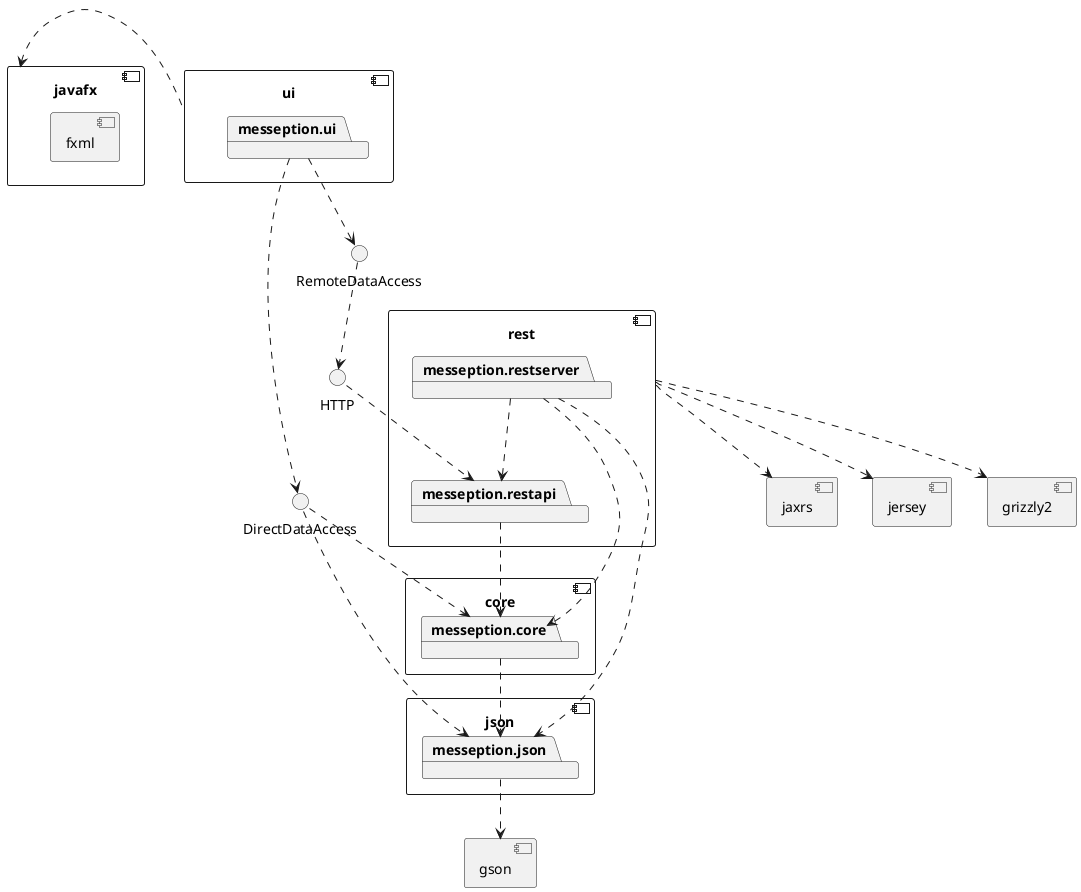 @startuml

component core {
    package messeption.core
}
component json {
    package messeption.json
}

messeption.core ..> messeption.json
component gson {
}

messeption.json ..> gson

component javafx {
    component fxml {
    }
}

component ui {
    package messeption.ui
}

interface RemoteDataAccess
interface DirectDataAccess
interface HTTP

messeption.ui ..> DirectDataAccess
messeption.ui ..> RemoteDataAccess
RemoteDataAccess ..> HTTP
DirectDataAccess ..> messeption.core
DirectDataAccess ..> messeption.json



javafx <.right. ui

component jaxrs {
}

component rest {
    package messeption.restapi
    package messeption.restserver
}

HTTP ..> messeption.restapi
rest ..> jaxrs

messeption.restapi ..> messeption.core

messeption.restserver ..> messeption.core
messeption.restserver ..> messeption.json
messeption.restserver ..> messeption.restapi

component jersey {
}

component grizzly2 {
}

rest ..> jersey
rest ..> grizzly2

@enduml